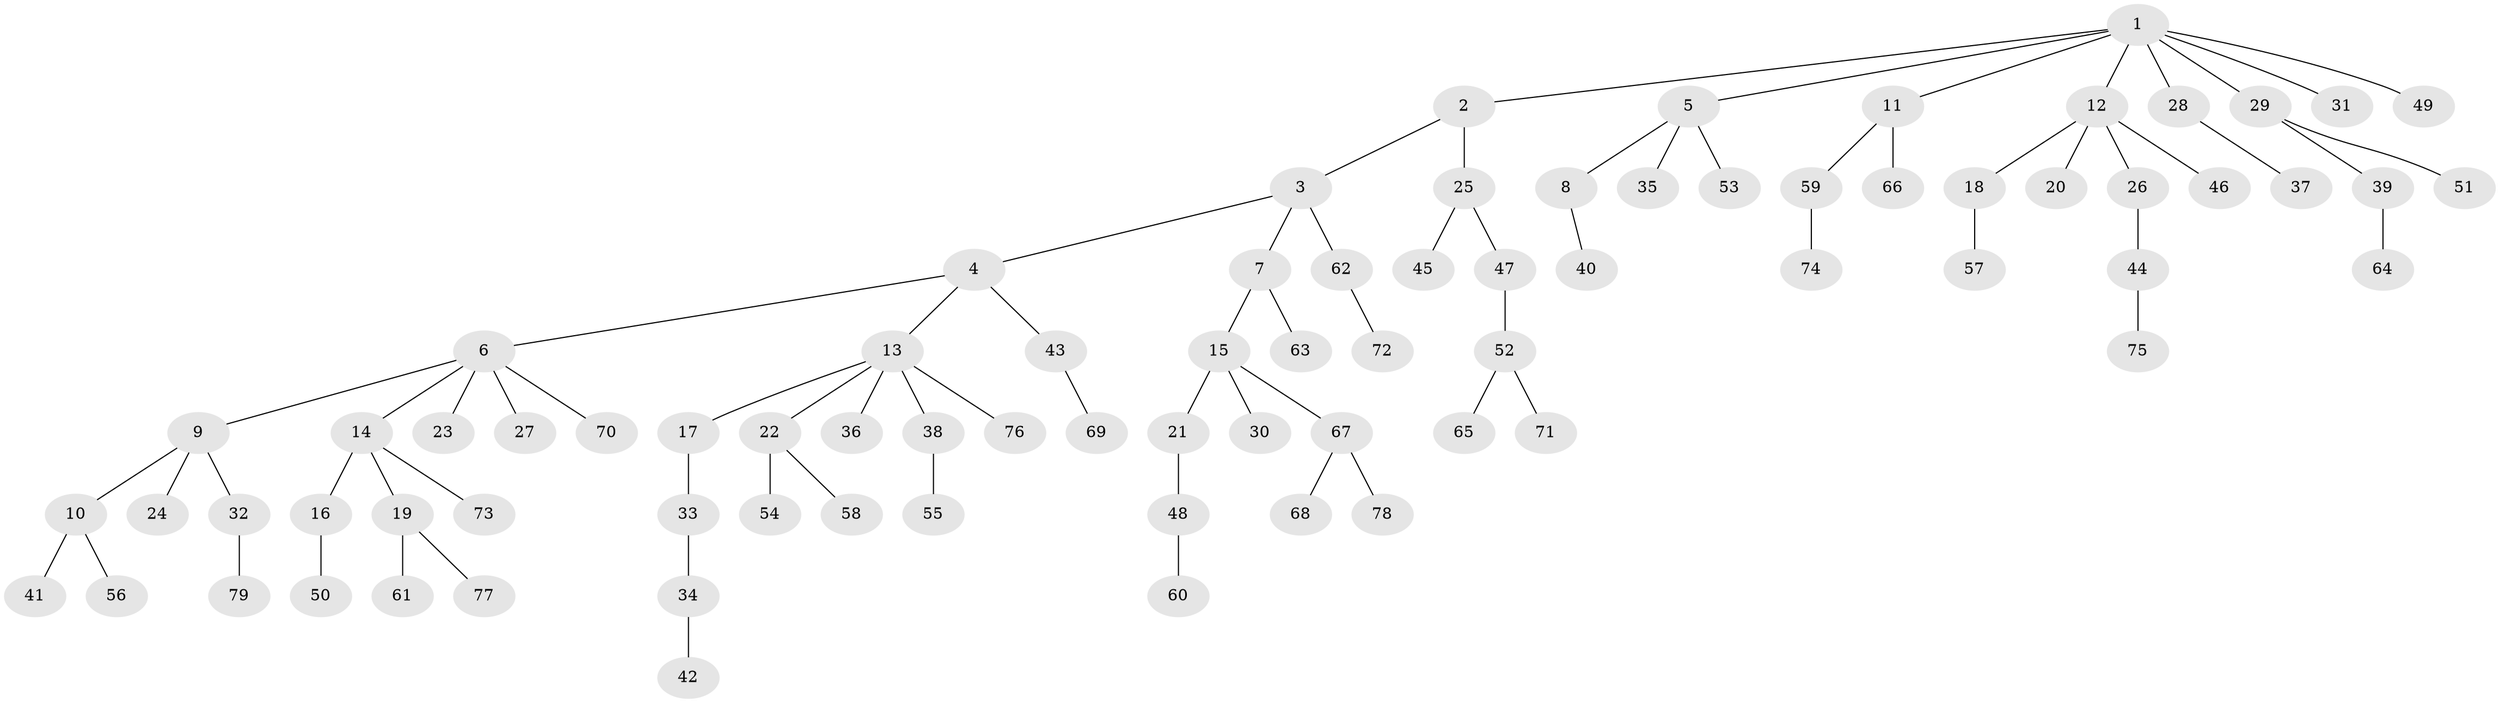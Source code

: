 // coarse degree distribution, {9: 0.02, 4: 0.06, 8: 0.02, 3: 0.08, 5: 0.02, 2: 0.24, 1: 0.56}
// Generated by graph-tools (version 1.1) at 2025/42/03/06/25 10:42:04]
// undirected, 79 vertices, 78 edges
graph export_dot {
graph [start="1"]
  node [color=gray90,style=filled];
  1;
  2;
  3;
  4;
  5;
  6;
  7;
  8;
  9;
  10;
  11;
  12;
  13;
  14;
  15;
  16;
  17;
  18;
  19;
  20;
  21;
  22;
  23;
  24;
  25;
  26;
  27;
  28;
  29;
  30;
  31;
  32;
  33;
  34;
  35;
  36;
  37;
  38;
  39;
  40;
  41;
  42;
  43;
  44;
  45;
  46;
  47;
  48;
  49;
  50;
  51;
  52;
  53;
  54;
  55;
  56;
  57;
  58;
  59;
  60;
  61;
  62;
  63;
  64;
  65;
  66;
  67;
  68;
  69;
  70;
  71;
  72;
  73;
  74;
  75;
  76;
  77;
  78;
  79;
  1 -- 2;
  1 -- 5;
  1 -- 11;
  1 -- 12;
  1 -- 28;
  1 -- 29;
  1 -- 31;
  1 -- 49;
  2 -- 3;
  2 -- 25;
  3 -- 4;
  3 -- 7;
  3 -- 62;
  4 -- 6;
  4 -- 13;
  4 -- 43;
  5 -- 8;
  5 -- 35;
  5 -- 53;
  6 -- 9;
  6 -- 14;
  6 -- 23;
  6 -- 27;
  6 -- 70;
  7 -- 15;
  7 -- 63;
  8 -- 40;
  9 -- 10;
  9 -- 24;
  9 -- 32;
  10 -- 41;
  10 -- 56;
  11 -- 59;
  11 -- 66;
  12 -- 18;
  12 -- 20;
  12 -- 26;
  12 -- 46;
  13 -- 17;
  13 -- 22;
  13 -- 36;
  13 -- 38;
  13 -- 76;
  14 -- 16;
  14 -- 19;
  14 -- 73;
  15 -- 21;
  15 -- 30;
  15 -- 67;
  16 -- 50;
  17 -- 33;
  18 -- 57;
  19 -- 61;
  19 -- 77;
  21 -- 48;
  22 -- 54;
  22 -- 58;
  25 -- 45;
  25 -- 47;
  26 -- 44;
  28 -- 37;
  29 -- 39;
  29 -- 51;
  32 -- 79;
  33 -- 34;
  34 -- 42;
  38 -- 55;
  39 -- 64;
  43 -- 69;
  44 -- 75;
  47 -- 52;
  48 -- 60;
  52 -- 65;
  52 -- 71;
  59 -- 74;
  62 -- 72;
  67 -- 68;
  67 -- 78;
}
